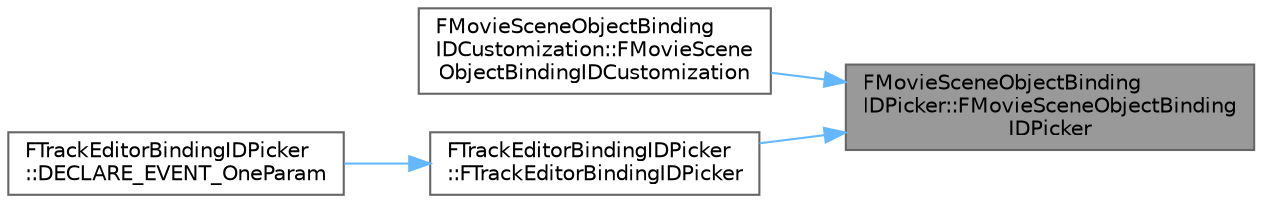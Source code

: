 digraph "FMovieSceneObjectBindingIDPicker::FMovieSceneObjectBindingIDPicker"
{
 // INTERACTIVE_SVG=YES
 // LATEX_PDF_SIZE
  bgcolor="transparent";
  edge [fontname=Helvetica,fontsize=10,labelfontname=Helvetica,labelfontsize=10];
  node [fontname=Helvetica,fontsize=10,shape=box,height=0.2,width=0.4];
  rankdir="RL";
  Node1 [id="Node000001",label="FMovieSceneObjectBinding\lIDPicker::FMovieSceneObjectBinding\lIDPicker",height=0.2,width=0.4,color="gray40", fillcolor="grey60", style="filled", fontcolor="black",tooltip="Default constructor used in contexts external to the sequencer interface."];
  Node1 -> Node2 [id="edge1_Node000001_Node000002",dir="back",color="steelblue1",style="solid",tooltip=" "];
  Node2 [id="Node000002",label="FMovieSceneObjectBinding\lIDCustomization::FMovieScene\lObjectBindingIDCustomization",height=0.2,width=0.4,color="grey40", fillcolor="white", style="filled",URL="$db/d1a/classFMovieSceneObjectBindingIDCustomization.html#ae1ffac115a82cdba697ce5b5f3908c6f",tooltip=" "];
  Node1 -> Node3 [id="edge2_Node000001_Node000003",dir="back",color="steelblue1",style="solid",tooltip=" "];
  Node3 [id="Node000003",label="FTrackEditorBindingIDPicker\l::FTrackEditorBindingIDPicker",height=0.2,width=0.4,color="grey40", fillcolor="white", style="filled",URL="$d7/d17/classFTrackEditorBindingIDPicker.html#a5b24aeff2848f0a24f2c8dba01e57a82",tooltip=" "];
  Node3 -> Node4 [id="edge3_Node000003_Node000004",dir="back",color="steelblue1",style="solid",tooltip=" "];
  Node4 [id="Node000004",label="FTrackEditorBindingIDPicker\l::DECLARE_EVENT_OneParam",height=0.2,width=0.4,color="grey40", fillcolor="white", style="filled",URL="$d7/d17/classFTrackEditorBindingIDPicker.html#a01053907da58d825c3acf821c3d35597",tooltip=" "];
}
